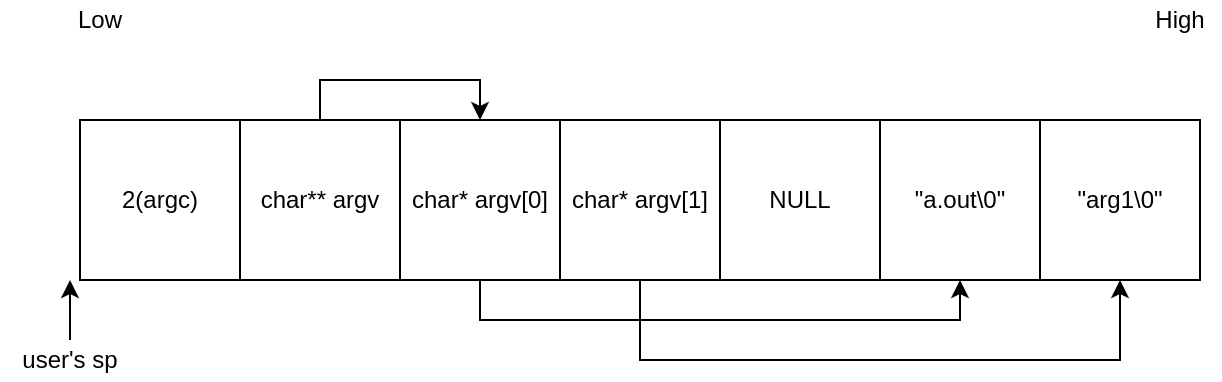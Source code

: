 <mxfile version="14.6.0" type="device"><diagram id="G_bd31SGk3prbrIa7el2" name="Page-1"><mxGraphModel dx="1414" dy="769" grid="1" gridSize="10" guides="1" tooltips="1" connect="1" arrows="1" fold="1" page="1" pageScale="1" pageWidth="850" pageHeight="1100" math="0" shadow="0"><root><mxCell id="0"/><mxCell id="1" parent="0"/><mxCell id="QwnTAmKBcpyXPLApgPqi-1" value="2(argc)" style="whiteSpace=wrap;html=1;aspect=fixed;" vertex="1" parent="1"><mxGeometry x="100" y="250" width="80" height="80" as="geometry"/></mxCell><mxCell id="QwnTAmKBcpyXPLApgPqi-8" style="edgeStyle=orthogonalEdgeStyle;rounded=0;orthogonalLoop=1;jettySize=auto;html=1;exitX=0.5;exitY=0;exitDx=0;exitDy=0;entryX=0.5;entryY=0;entryDx=0;entryDy=0;" edge="1" parent="1" source="QwnTAmKBcpyXPLApgPqi-2" target="QwnTAmKBcpyXPLApgPqi-3"><mxGeometry relative="1" as="geometry"/></mxCell><mxCell id="QwnTAmKBcpyXPLApgPqi-2" value="char** argv" style="whiteSpace=wrap;html=1;aspect=fixed;" vertex="1" parent="1"><mxGeometry x="180" y="250" width="80" height="80" as="geometry"/></mxCell><mxCell id="QwnTAmKBcpyXPLApgPqi-11" style="edgeStyle=orthogonalEdgeStyle;rounded=0;orthogonalLoop=1;jettySize=auto;html=1;exitX=0.5;exitY=1;exitDx=0;exitDy=0;entryX=0.5;entryY=1;entryDx=0;entryDy=0;" edge="1" parent="1" source="QwnTAmKBcpyXPLApgPqi-3" target="QwnTAmKBcpyXPLApgPqi-9"><mxGeometry relative="1" as="geometry"/></mxCell><mxCell id="QwnTAmKBcpyXPLApgPqi-3" value="char* argv[0]" style="whiteSpace=wrap;html=1;aspect=fixed;" vertex="1" parent="1"><mxGeometry x="260" y="250" width="80" height="80" as="geometry"/></mxCell><mxCell id="QwnTAmKBcpyXPLApgPqi-12" style="edgeStyle=orthogonalEdgeStyle;rounded=0;orthogonalLoop=1;jettySize=auto;html=1;exitX=0.5;exitY=1;exitDx=0;exitDy=0;entryX=0.5;entryY=1;entryDx=0;entryDy=0;" edge="1" parent="1" source="QwnTAmKBcpyXPLApgPqi-4" target="QwnTAmKBcpyXPLApgPqi-10"><mxGeometry relative="1" as="geometry"><mxPoint x="620" y="340" as="targetPoint"/><Array as="points"><mxPoint x="380" y="370"/><mxPoint x="620" y="370"/></Array></mxGeometry></mxCell><mxCell id="QwnTAmKBcpyXPLApgPqi-4" value="char* argv[1]" style="whiteSpace=wrap;html=1;aspect=fixed;" vertex="1" parent="1"><mxGeometry x="340" y="250" width="80" height="80" as="geometry"/></mxCell><mxCell id="QwnTAmKBcpyXPLApgPqi-5" value="NULL" style="whiteSpace=wrap;html=1;aspect=fixed;" vertex="1" parent="1"><mxGeometry x="420" y="250" width="80" height="80" as="geometry"/></mxCell><mxCell id="QwnTAmKBcpyXPLApgPqi-9" value="&quot;a.out\0&quot;" style="whiteSpace=wrap;html=1;aspect=fixed;" vertex="1" parent="1"><mxGeometry x="500" y="250" width="80" height="80" as="geometry"/></mxCell><mxCell id="QwnTAmKBcpyXPLApgPqi-10" value="&quot;arg1\0&quot;" style="whiteSpace=wrap;html=1;aspect=fixed;" vertex="1" parent="1"><mxGeometry x="580" y="250" width="80" height="80" as="geometry"/></mxCell><mxCell id="QwnTAmKBcpyXPLApgPqi-13" value="High" style="text;html=1;strokeColor=none;fillColor=none;align=center;verticalAlign=middle;whiteSpace=wrap;rounded=0;" vertex="1" parent="1"><mxGeometry x="630" y="190" width="40" height="20" as="geometry"/></mxCell><mxCell id="QwnTAmKBcpyXPLApgPqi-14" value="Low" style="text;html=1;strokeColor=none;fillColor=none;align=center;verticalAlign=middle;whiteSpace=wrap;rounded=0;" vertex="1" parent="1"><mxGeometry x="90" y="190" width="40" height="20" as="geometry"/></mxCell><mxCell id="QwnTAmKBcpyXPLApgPqi-21" style="edgeStyle=orthogonalEdgeStyle;rounded=0;orthogonalLoop=1;jettySize=auto;html=1;exitX=0.5;exitY=0;exitDx=0;exitDy=0;" edge="1" parent="1" source="QwnTAmKBcpyXPLApgPqi-17"><mxGeometry relative="1" as="geometry"><mxPoint x="95" y="330" as="targetPoint"/></mxGeometry></mxCell><mxCell id="QwnTAmKBcpyXPLApgPqi-17" value="user's sp" style="text;html=1;strokeColor=none;fillColor=none;align=center;verticalAlign=middle;whiteSpace=wrap;rounded=0;" vertex="1" parent="1"><mxGeometry x="60" y="360" width="70" height="20" as="geometry"/></mxCell></root></mxGraphModel></diagram></mxfile>